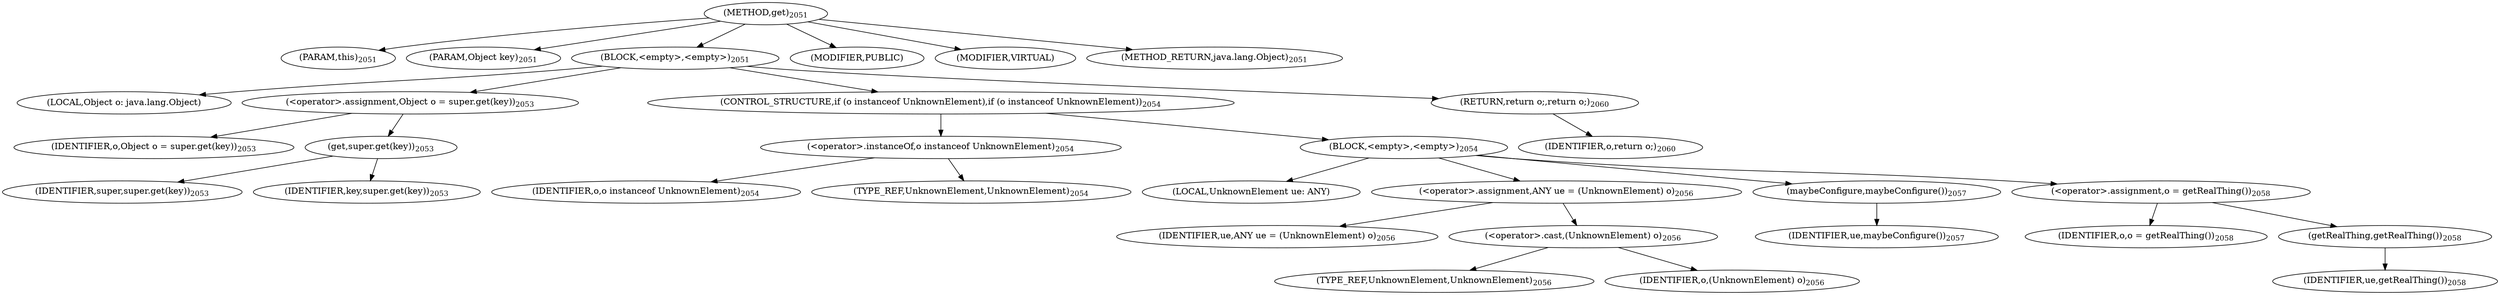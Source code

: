 digraph "get" {  
"3238" [label = <(METHOD,get)<SUB>2051</SUB>> ]
"3239" [label = <(PARAM,this)<SUB>2051</SUB>> ]
"3240" [label = <(PARAM,Object key)<SUB>2051</SUB>> ]
"3241" [label = <(BLOCK,&lt;empty&gt;,&lt;empty&gt;)<SUB>2051</SUB>> ]
"3242" [label = <(LOCAL,Object o: java.lang.Object)> ]
"3243" [label = <(&lt;operator&gt;.assignment,Object o = super.get(key))<SUB>2053</SUB>> ]
"3244" [label = <(IDENTIFIER,o,Object o = super.get(key))<SUB>2053</SUB>> ]
"3245" [label = <(get,super.get(key))<SUB>2053</SUB>> ]
"3246" [label = <(IDENTIFIER,super,super.get(key))<SUB>2053</SUB>> ]
"3247" [label = <(IDENTIFIER,key,super.get(key))<SUB>2053</SUB>> ]
"3248" [label = <(CONTROL_STRUCTURE,if (o instanceof UnknownElement),if (o instanceof UnknownElement))<SUB>2054</SUB>> ]
"3249" [label = <(&lt;operator&gt;.instanceOf,o instanceof UnknownElement)<SUB>2054</SUB>> ]
"3250" [label = <(IDENTIFIER,o,o instanceof UnknownElement)<SUB>2054</SUB>> ]
"3251" [label = <(TYPE_REF,UnknownElement,UnknownElement)<SUB>2054</SUB>> ]
"3252" [label = <(BLOCK,&lt;empty&gt;,&lt;empty&gt;)<SUB>2054</SUB>> ]
"3253" [label = <(LOCAL,UnknownElement ue: ANY)> ]
"3254" [label = <(&lt;operator&gt;.assignment,ANY ue = (UnknownElement) o)<SUB>2056</SUB>> ]
"3255" [label = <(IDENTIFIER,ue,ANY ue = (UnknownElement) o)<SUB>2056</SUB>> ]
"3256" [label = <(&lt;operator&gt;.cast,(UnknownElement) o)<SUB>2056</SUB>> ]
"3257" [label = <(TYPE_REF,UnknownElement,UnknownElement)<SUB>2056</SUB>> ]
"3258" [label = <(IDENTIFIER,o,(UnknownElement) o)<SUB>2056</SUB>> ]
"3259" [label = <(maybeConfigure,maybeConfigure())<SUB>2057</SUB>> ]
"3260" [label = <(IDENTIFIER,ue,maybeConfigure())<SUB>2057</SUB>> ]
"3261" [label = <(&lt;operator&gt;.assignment,o = getRealThing())<SUB>2058</SUB>> ]
"3262" [label = <(IDENTIFIER,o,o = getRealThing())<SUB>2058</SUB>> ]
"3263" [label = <(getRealThing,getRealThing())<SUB>2058</SUB>> ]
"3264" [label = <(IDENTIFIER,ue,getRealThing())<SUB>2058</SUB>> ]
"3265" [label = <(RETURN,return o;,return o;)<SUB>2060</SUB>> ]
"3266" [label = <(IDENTIFIER,o,return o;)<SUB>2060</SUB>> ]
"3267" [label = <(MODIFIER,PUBLIC)> ]
"3268" [label = <(MODIFIER,VIRTUAL)> ]
"3269" [label = <(METHOD_RETURN,java.lang.Object)<SUB>2051</SUB>> ]
  "3238" -> "3239" 
  "3238" -> "3240" 
  "3238" -> "3241" 
  "3238" -> "3267" 
  "3238" -> "3268" 
  "3238" -> "3269" 
  "3241" -> "3242" 
  "3241" -> "3243" 
  "3241" -> "3248" 
  "3241" -> "3265" 
  "3243" -> "3244" 
  "3243" -> "3245" 
  "3245" -> "3246" 
  "3245" -> "3247" 
  "3248" -> "3249" 
  "3248" -> "3252" 
  "3249" -> "3250" 
  "3249" -> "3251" 
  "3252" -> "3253" 
  "3252" -> "3254" 
  "3252" -> "3259" 
  "3252" -> "3261" 
  "3254" -> "3255" 
  "3254" -> "3256" 
  "3256" -> "3257" 
  "3256" -> "3258" 
  "3259" -> "3260" 
  "3261" -> "3262" 
  "3261" -> "3263" 
  "3263" -> "3264" 
  "3265" -> "3266" 
}

